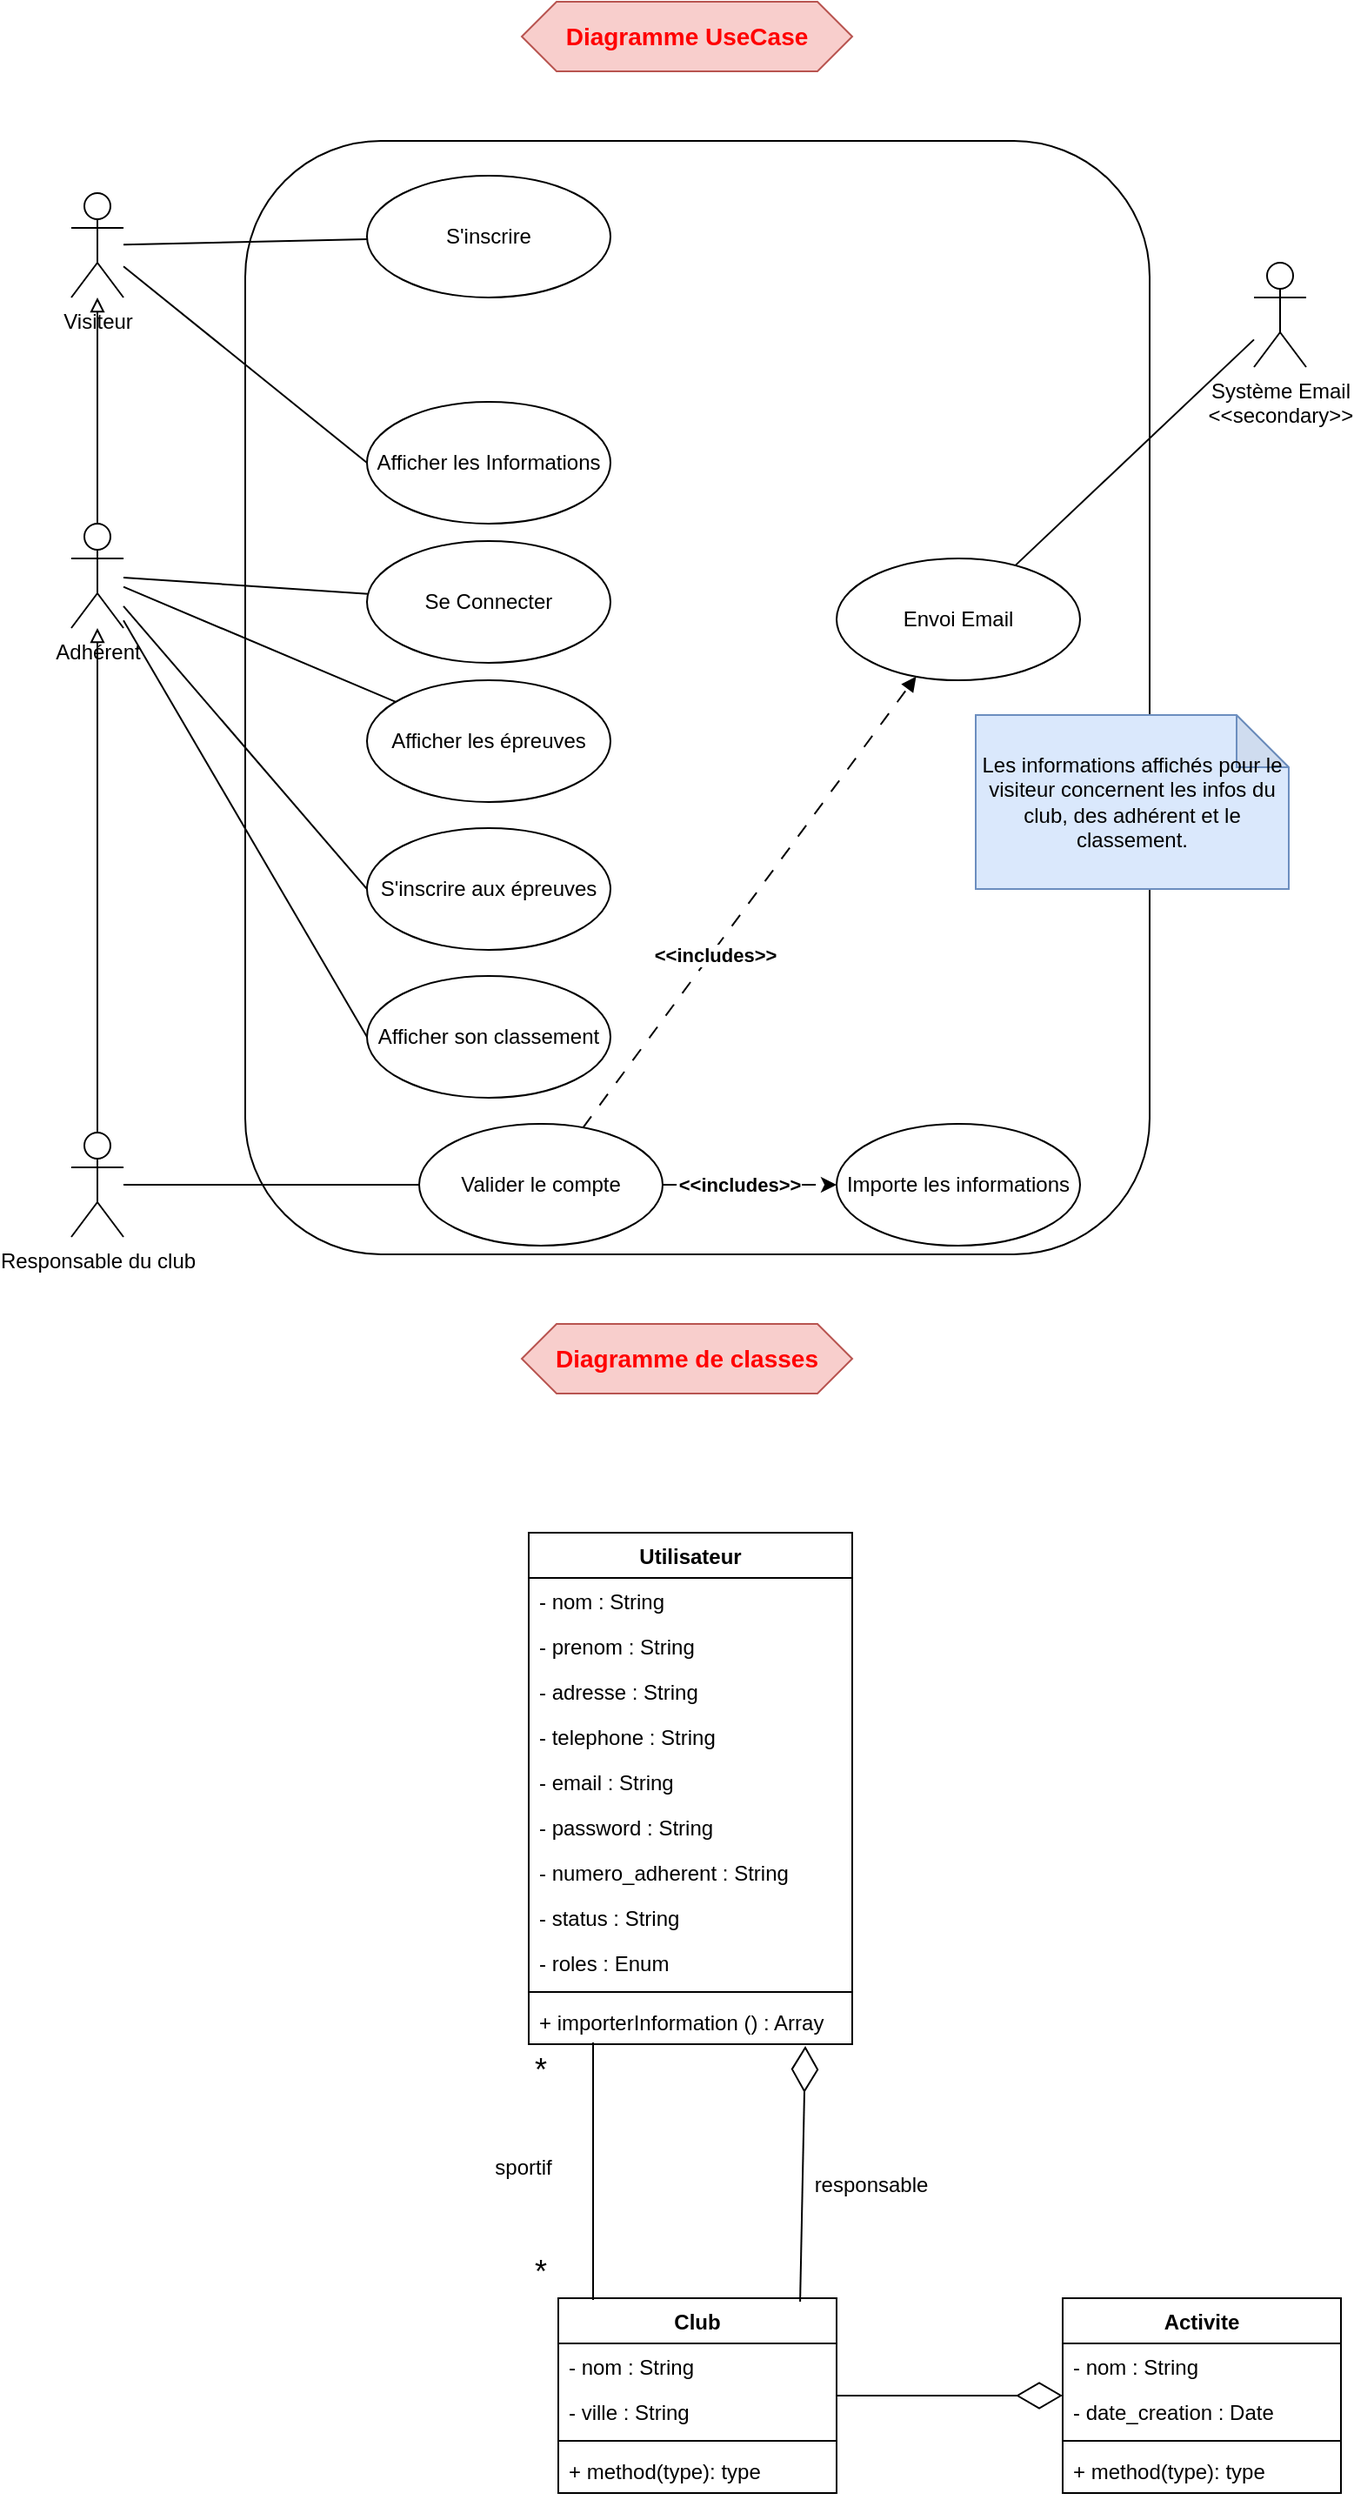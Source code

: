<mxfile version="27.0.6">
  <diagram name="Page-1" id="lgjtmHra_G9_UdKhoM6j">
    <mxGraphModel dx="898" dy="750" grid="1" gridSize="10" guides="1" tooltips="1" connect="1" arrows="1" fold="1" page="1" pageScale="1" pageWidth="827" pageHeight="1169" math="0" shadow="0">
      <root>
        <mxCell id="0" />
        <mxCell id="1" parent="0" />
        <mxCell id="l16jiaLs2Fedwq6WprEs-1" value="&lt;font style=&quot;color: light-dark(rgb(255, 0, 0), rgb(237, 237, 237)); font-size: 14px;&quot;&gt;&lt;b style=&quot;&quot;&gt;Diagramme UseCase&lt;/b&gt;&lt;/font&gt;" style="shape=hexagon;perimeter=hexagonPerimeter2;whiteSpace=wrap;html=1;fixedSize=1;fillColor=#f8cecc;strokeColor=#b85450;" parent="1" vertex="1">
          <mxGeometry x="319" y="40" width="190" height="40" as="geometry" />
        </mxCell>
        <mxCell id="l16jiaLs2Fedwq6WprEs-2" value="" style="rounded=1;whiteSpace=wrap;html=1;" parent="1" vertex="1">
          <mxGeometry x="160" y="120" width="520" height="640" as="geometry" />
        </mxCell>
        <mxCell id="l16jiaLs2Fedwq6WprEs-3" value="&lt;font style=&quot;color: light-dark(rgb(255, 0, 0), rgb(237, 237, 237)); font-size: 14px;&quot;&gt;&lt;b style=&quot;&quot;&gt;Diagramme de classes&lt;/b&gt;&lt;/font&gt;" style="shape=hexagon;perimeter=hexagonPerimeter2;whiteSpace=wrap;html=1;fixedSize=1;fillColor=#f8cecc;strokeColor=#b85450;" parent="1" vertex="1">
          <mxGeometry x="319" y="800" width="190" height="40" as="geometry" />
        </mxCell>
        <mxCell id="l16jiaLs2Fedwq6WprEs-11" style="rounded=0;orthogonalLoop=1;jettySize=auto;html=1;endArrow=none;startFill=0;" parent="1" source="l16jiaLs2Fedwq6WprEs-4" target="l16jiaLs2Fedwq6WprEs-10" edge="1">
          <mxGeometry relative="1" as="geometry" />
        </mxCell>
        <mxCell id="GCaa3MGDiSqKgNDiBNko-12" style="rounded=0;orthogonalLoop=1;jettySize=auto;html=1;endArrow=none;startFill=0;entryX=0;entryY=0.5;entryDx=0;entryDy=0;" parent="1" source="l16jiaLs2Fedwq6WprEs-4" target="GCaa3MGDiSqKgNDiBNko-10" edge="1">
          <mxGeometry relative="1" as="geometry" />
        </mxCell>
        <mxCell id="l16jiaLs2Fedwq6WprEs-4" value="Visiteur" style="shape=umlActor;verticalLabelPosition=bottom;verticalAlign=top;html=1;outlineConnect=0;" parent="1" vertex="1">
          <mxGeometry x="60" y="150" width="30" height="60" as="geometry" />
        </mxCell>
        <mxCell id="l16jiaLs2Fedwq6WprEs-7" style="edgeStyle=orthogonalEdgeStyle;rounded=0;orthogonalLoop=1;jettySize=auto;html=1;endArrow=block;endFill=0;" parent="1" source="l16jiaLs2Fedwq6WprEs-5" target="l16jiaLs2Fedwq6WprEs-4" edge="1">
          <mxGeometry relative="1" as="geometry" />
        </mxCell>
        <mxCell id="GCaa3MGDiSqKgNDiBNko-4" style="rounded=0;orthogonalLoop=1;jettySize=auto;html=1;endArrow=none;startFill=0;" parent="1" source="l16jiaLs2Fedwq6WprEs-5" target="GCaa3MGDiSqKgNDiBNko-3" edge="1">
          <mxGeometry relative="1" as="geometry" />
        </mxCell>
        <mxCell id="GCaa3MGDiSqKgNDiBNko-7" style="rounded=0;orthogonalLoop=1;jettySize=auto;html=1;endArrow=none;startFill=0;" parent="1" source="l16jiaLs2Fedwq6WprEs-5" target="GCaa3MGDiSqKgNDiBNko-6" edge="1">
          <mxGeometry relative="1" as="geometry" />
        </mxCell>
        <mxCell id="GCaa3MGDiSqKgNDiBNko-8" style="rounded=0;orthogonalLoop=1;jettySize=auto;html=1;entryX=0;entryY=0.5;entryDx=0;entryDy=0;endArrow=none;startFill=0;" parent="1" source="l16jiaLs2Fedwq6WprEs-5" target="GCaa3MGDiSqKgNDiBNko-1" edge="1">
          <mxGeometry relative="1" as="geometry" />
        </mxCell>
        <mxCell id="GCaa3MGDiSqKgNDiBNko-9" style="rounded=0;orthogonalLoop=1;jettySize=auto;html=1;endArrow=none;startFill=0;entryX=0;entryY=0.5;entryDx=0;entryDy=0;" parent="1" source="l16jiaLs2Fedwq6WprEs-5" target="GCaa3MGDiSqKgNDiBNko-5" edge="1">
          <mxGeometry relative="1" as="geometry" />
        </mxCell>
        <mxCell id="l16jiaLs2Fedwq6WprEs-5" value="Adhérent" style="shape=umlActor;verticalLabelPosition=bottom;verticalAlign=top;html=1;outlineConnect=0;" parent="1" vertex="1">
          <mxGeometry x="60" y="340" width="30" height="60" as="geometry" />
        </mxCell>
        <mxCell id="l16jiaLs2Fedwq6WprEs-8" style="edgeStyle=orthogonalEdgeStyle;rounded=0;orthogonalLoop=1;jettySize=auto;html=1;endArrow=block;endFill=0;" parent="1" source="l16jiaLs2Fedwq6WprEs-6" target="l16jiaLs2Fedwq6WprEs-5" edge="1">
          <mxGeometry relative="1" as="geometry" />
        </mxCell>
        <mxCell id="l16jiaLs2Fedwq6WprEs-15" style="rounded=0;orthogonalLoop=1;jettySize=auto;html=1;endArrow=none;endFill=1;startFill=0;" parent="1" source="l16jiaLs2Fedwq6WprEs-6" target="l16jiaLs2Fedwq6WprEs-12" edge="1">
          <mxGeometry relative="1" as="geometry" />
        </mxCell>
        <mxCell id="l16jiaLs2Fedwq6WprEs-6" value="Responsable du club" style="shape=umlActor;verticalLabelPosition=bottom;verticalAlign=top;html=1;outlineConnect=0;" parent="1" vertex="1">
          <mxGeometry x="60" y="690" width="30" height="60" as="geometry" />
        </mxCell>
        <mxCell id="l16jiaLs2Fedwq6WprEs-19" style="rounded=0;orthogonalLoop=1;jettySize=auto;html=1;endArrow=none;startFill=0;" parent="1" source="l16jiaLs2Fedwq6WprEs-9" target="l16jiaLs2Fedwq6WprEs-16" edge="1">
          <mxGeometry relative="1" as="geometry" />
        </mxCell>
        <mxCell id="l16jiaLs2Fedwq6WprEs-9" value="Système Email&lt;div&gt;&amp;lt;&amp;lt;secondary&amp;gt;&amp;gt;&lt;/div&gt;" style="shape=umlActor;verticalLabelPosition=bottom;verticalAlign=top;html=1;outlineConnect=0;" parent="1" vertex="1">
          <mxGeometry x="740" y="190" width="30" height="60" as="geometry" />
        </mxCell>
        <mxCell id="l16jiaLs2Fedwq6WprEs-10" value="S&#39;inscrire" style="ellipse;whiteSpace=wrap;html=1;" parent="1" vertex="1">
          <mxGeometry x="230" y="140" width="140" height="70" as="geometry" />
        </mxCell>
        <mxCell id="l16jiaLs2Fedwq6WprEs-17" style="rounded=0;orthogonalLoop=1;jettySize=auto;html=1;endArrow=block;endFill=1;dashed=1;dashPattern=8 8;" parent="1" source="l16jiaLs2Fedwq6WprEs-12" target="l16jiaLs2Fedwq6WprEs-16" edge="1">
          <mxGeometry relative="1" as="geometry" />
        </mxCell>
        <mxCell id="l16jiaLs2Fedwq6WprEs-18" value="&lt;b&gt;&amp;lt;&amp;lt;includes&amp;gt;&amp;gt;&lt;/b&gt;" style="edgeLabel;html=1;align=center;verticalAlign=middle;resizable=0;points=[];" parent="l16jiaLs2Fedwq6WprEs-17" vertex="1" connectable="0">
          <mxGeometry x="-0.224" y="-2" relative="1" as="geometry">
            <mxPoint as="offset" />
          </mxGeometry>
        </mxCell>
        <mxCell id="GCaa3MGDiSqKgNDiBNko-16" style="edgeStyle=orthogonalEdgeStyle;rounded=0;orthogonalLoop=1;jettySize=auto;html=1;endArrow=classic;endFill=1;dashed=1;dashPattern=8 8;" parent="1" source="l16jiaLs2Fedwq6WprEs-12" target="GCaa3MGDiSqKgNDiBNko-15" edge="1">
          <mxGeometry relative="1" as="geometry" />
        </mxCell>
        <mxCell id="GCaa3MGDiSqKgNDiBNko-17" value="&lt;b&gt;&amp;lt;&amp;lt;includes&amp;gt;&amp;gt;&lt;/b&gt;" style="edgeLabel;html=1;align=center;verticalAlign=middle;resizable=0;points=[];" parent="GCaa3MGDiSqKgNDiBNko-16" vertex="1" connectable="0">
          <mxGeometry x="-0.12" relative="1" as="geometry">
            <mxPoint as="offset" />
          </mxGeometry>
        </mxCell>
        <mxCell id="l16jiaLs2Fedwq6WprEs-12" value="Valider le compte" style="ellipse;whiteSpace=wrap;html=1;" parent="1" vertex="1">
          <mxGeometry x="260" y="685" width="140" height="70" as="geometry" />
        </mxCell>
        <mxCell id="l16jiaLs2Fedwq6WprEs-16" value="Envoi Email" style="ellipse;whiteSpace=wrap;html=1;" parent="1" vertex="1">
          <mxGeometry x="500" y="360" width="140" height="70" as="geometry" />
        </mxCell>
        <mxCell id="GCaa3MGDiSqKgNDiBNko-1" value="Afficher son classement" style="ellipse;whiteSpace=wrap;html=1;" parent="1" vertex="1">
          <mxGeometry x="230" y="600" width="140" height="70" as="geometry" />
        </mxCell>
        <mxCell id="GCaa3MGDiSqKgNDiBNko-3" value="Se Connecter" style="ellipse;whiteSpace=wrap;html=1;" parent="1" vertex="1">
          <mxGeometry x="230" y="350" width="140" height="70" as="geometry" />
        </mxCell>
        <mxCell id="GCaa3MGDiSqKgNDiBNko-5" value="S&#39;inscrire aux épreuves" style="ellipse;whiteSpace=wrap;html=1;" parent="1" vertex="1">
          <mxGeometry x="230" y="515" width="140" height="70" as="geometry" />
        </mxCell>
        <mxCell id="GCaa3MGDiSqKgNDiBNko-6" value="Afficher les épreuves" style="ellipse;whiteSpace=wrap;html=1;" parent="1" vertex="1">
          <mxGeometry x="230" y="430" width="140" height="70" as="geometry" />
        </mxCell>
        <mxCell id="GCaa3MGDiSqKgNDiBNko-10" value="Afficher les Informations" style="ellipse;whiteSpace=wrap;html=1;" parent="1" vertex="1">
          <mxGeometry x="230" y="270" width="140" height="70" as="geometry" />
        </mxCell>
        <mxCell id="GCaa3MGDiSqKgNDiBNko-13" value="Les informations affichés pour le visiteur concernent les infos du club, des adhérent et le classement." style="shape=note;whiteSpace=wrap;html=1;backgroundOutline=1;darkOpacity=0.05;fillColor=#dae8fc;strokeColor=#6c8ebf;" parent="1" vertex="1">
          <mxGeometry x="580" y="450" width="180" height="100" as="geometry" />
        </mxCell>
        <mxCell id="GCaa3MGDiSqKgNDiBNko-15" value="Importe les informations" style="ellipse;whiteSpace=wrap;html=1;" parent="1" vertex="1">
          <mxGeometry x="500" y="685" width="140" height="70" as="geometry" />
        </mxCell>
        <mxCell id="ndPLPD90JA1rtv7AMpqJ-1" value="Utilisateur" style="swimlane;fontStyle=1;align=center;verticalAlign=top;childLayout=stackLayout;horizontal=1;startSize=26;horizontalStack=0;resizeParent=1;resizeParentMax=0;resizeLast=0;collapsible=1;marginBottom=0;whiteSpace=wrap;html=1;" vertex="1" parent="1">
          <mxGeometry x="323" y="920" width="186" height="294" as="geometry" />
        </mxCell>
        <mxCell id="ndPLPD90JA1rtv7AMpqJ-2" value="- nom : String" style="text;strokeColor=none;fillColor=none;align=left;verticalAlign=top;spacingLeft=4;spacingRight=4;overflow=hidden;rotatable=0;points=[[0,0.5],[1,0.5]];portConstraint=eastwest;whiteSpace=wrap;html=1;" vertex="1" parent="ndPLPD90JA1rtv7AMpqJ-1">
          <mxGeometry y="26" width="186" height="26" as="geometry" />
        </mxCell>
        <mxCell id="ndPLPD90JA1rtv7AMpqJ-8" value="- prenom : String" style="text;strokeColor=none;fillColor=none;align=left;verticalAlign=top;spacingLeft=4;spacingRight=4;overflow=hidden;rotatable=0;points=[[0,0.5],[1,0.5]];portConstraint=eastwest;whiteSpace=wrap;html=1;" vertex="1" parent="ndPLPD90JA1rtv7AMpqJ-1">
          <mxGeometry y="52" width="186" height="26" as="geometry" />
        </mxCell>
        <mxCell id="ndPLPD90JA1rtv7AMpqJ-11" value="- adresse : String" style="text;strokeColor=none;fillColor=none;align=left;verticalAlign=top;spacingLeft=4;spacingRight=4;overflow=hidden;rotatable=0;points=[[0,0.5],[1,0.5]];portConstraint=eastwest;whiteSpace=wrap;html=1;" vertex="1" parent="ndPLPD90JA1rtv7AMpqJ-1">
          <mxGeometry y="78" width="186" height="26" as="geometry" />
        </mxCell>
        <mxCell id="ndPLPD90JA1rtv7AMpqJ-12" value="- telephone : String" style="text;strokeColor=none;fillColor=none;align=left;verticalAlign=top;spacingLeft=4;spacingRight=4;overflow=hidden;rotatable=0;points=[[0,0.5],[1,0.5]];portConstraint=eastwest;whiteSpace=wrap;html=1;" vertex="1" parent="ndPLPD90JA1rtv7AMpqJ-1">
          <mxGeometry y="104" width="186" height="26" as="geometry" />
        </mxCell>
        <mxCell id="ndPLPD90JA1rtv7AMpqJ-7" value="- email : String" style="text;strokeColor=none;fillColor=none;align=left;verticalAlign=top;spacingLeft=4;spacingRight=4;overflow=hidden;rotatable=0;points=[[0,0.5],[1,0.5]];portConstraint=eastwest;whiteSpace=wrap;html=1;" vertex="1" parent="ndPLPD90JA1rtv7AMpqJ-1">
          <mxGeometry y="130" width="186" height="26" as="geometry" />
        </mxCell>
        <mxCell id="ndPLPD90JA1rtv7AMpqJ-6" value="- password : String" style="text;strokeColor=none;fillColor=none;align=left;verticalAlign=top;spacingLeft=4;spacingRight=4;overflow=hidden;rotatable=0;points=[[0,0.5],[1,0.5]];portConstraint=eastwest;whiteSpace=wrap;html=1;" vertex="1" parent="ndPLPD90JA1rtv7AMpqJ-1">
          <mxGeometry y="156" width="186" height="26" as="geometry" />
        </mxCell>
        <mxCell id="ndPLPD90JA1rtv7AMpqJ-5" value="- numero_adherent : String" style="text;strokeColor=none;fillColor=none;align=left;verticalAlign=top;spacingLeft=4;spacingRight=4;overflow=hidden;rotatable=0;points=[[0,0.5],[1,0.5]];portConstraint=eastwest;whiteSpace=wrap;html=1;" vertex="1" parent="ndPLPD90JA1rtv7AMpqJ-1">
          <mxGeometry y="182" width="186" height="26" as="geometry" />
        </mxCell>
        <mxCell id="ndPLPD90JA1rtv7AMpqJ-9" value="- status : String" style="text;strokeColor=none;fillColor=none;align=left;verticalAlign=top;spacingLeft=4;spacingRight=4;overflow=hidden;rotatable=0;points=[[0,0.5],[1,0.5]];portConstraint=eastwest;whiteSpace=wrap;html=1;" vertex="1" parent="ndPLPD90JA1rtv7AMpqJ-1">
          <mxGeometry y="208" width="186" height="26" as="geometry" />
        </mxCell>
        <mxCell id="ndPLPD90JA1rtv7AMpqJ-10" value="- roles : Enum" style="text;strokeColor=none;fillColor=none;align=left;verticalAlign=top;spacingLeft=4;spacingRight=4;overflow=hidden;rotatable=0;points=[[0,0.5],[1,0.5]];portConstraint=eastwest;whiteSpace=wrap;html=1;" vertex="1" parent="ndPLPD90JA1rtv7AMpqJ-1">
          <mxGeometry y="234" width="186" height="26" as="geometry" />
        </mxCell>
        <mxCell id="ndPLPD90JA1rtv7AMpqJ-3" value="" style="line;strokeWidth=1;fillColor=none;align=left;verticalAlign=middle;spacingTop=-1;spacingLeft=3;spacingRight=3;rotatable=0;labelPosition=right;points=[];portConstraint=eastwest;strokeColor=inherit;" vertex="1" parent="ndPLPD90JA1rtv7AMpqJ-1">
          <mxGeometry y="260" width="186" height="8" as="geometry" />
        </mxCell>
        <mxCell id="ndPLPD90JA1rtv7AMpqJ-4" value="+ importerInformation () : Array" style="text;strokeColor=none;fillColor=none;align=left;verticalAlign=top;spacingLeft=4;spacingRight=4;overflow=hidden;rotatable=0;points=[[0,0.5],[1,0.5]];portConstraint=eastwest;whiteSpace=wrap;html=1;" vertex="1" parent="ndPLPD90JA1rtv7AMpqJ-1">
          <mxGeometry y="268" width="186" height="26" as="geometry" />
        </mxCell>
        <mxCell id="ndPLPD90JA1rtv7AMpqJ-13" value="Club" style="swimlane;fontStyle=1;align=center;verticalAlign=top;childLayout=stackLayout;horizontal=1;startSize=26;horizontalStack=0;resizeParent=1;resizeParentMax=0;resizeLast=0;collapsible=1;marginBottom=0;whiteSpace=wrap;html=1;" vertex="1" parent="1">
          <mxGeometry x="340" y="1360" width="160" height="112" as="geometry" />
        </mxCell>
        <mxCell id="ndPLPD90JA1rtv7AMpqJ-14" value="- nom : String" style="text;strokeColor=none;fillColor=none;align=left;verticalAlign=top;spacingLeft=4;spacingRight=4;overflow=hidden;rotatable=0;points=[[0,0.5],[1,0.5]];portConstraint=eastwest;whiteSpace=wrap;html=1;" vertex="1" parent="ndPLPD90JA1rtv7AMpqJ-13">
          <mxGeometry y="26" width="160" height="26" as="geometry" />
        </mxCell>
        <mxCell id="ndPLPD90JA1rtv7AMpqJ-17" value="- ville : String" style="text;strokeColor=none;fillColor=none;align=left;verticalAlign=top;spacingLeft=4;spacingRight=4;overflow=hidden;rotatable=0;points=[[0,0.5],[1,0.5]];portConstraint=eastwest;whiteSpace=wrap;html=1;" vertex="1" parent="ndPLPD90JA1rtv7AMpqJ-13">
          <mxGeometry y="52" width="160" height="26" as="geometry" />
        </mxCell>
        <mxCell id="ndPLPD90JA1rtv7AMpqJ-15" value="" style="line;strokeWidth=1;fillColor=none;align=left;verticalAlign=middle;spacingTop=-1;spacingLeft=3;spacingRight=3;rotatable=0;labelPosition=right;points=[];portConstraint=eastwest;strokeColor=inherit;" vertex="1" parent="ndPLPD90JA1rtv7AMpqJ-13">
          <mxGeometry y="78" width="160" height="8" as="geometry" />
        </mxCell>
        <mxCell id="ndPLPD90JA1rtv7AMpqJ-16" value="+ method(type): type" style="text;strokeColor=none;fillColor=none;align=left;verticalAlign=top;spacingLeft=4;spacingRight=4;overflow=hidden;rotatable=0;points=[[0,0.5],[1,0.5]];portConstraint=eastwest;whiteSpace=wrap;html=1;" vertex="1" parent="ndPLPD90JA1rtv7AMpqJ-13">
          <mxGeometry y="86" width="160" height="26" as="geometry" />
        </mxCell>
        <mxCell id="ndPLPD90JA1rtv7AMpqJ-18" value="Activite" style="swimlane;fontStyle=1;align=center;verticalAlign=top;childLayout=stackLayout;horizontal=1;startSize=26;horizontalStack=0;resizeParent=1;resizeParentMax=0;resizeLast=0;collapsible=1;marginBottom=0;whiteSpace=wrap;html=1;" vertex="1" parent="1">
          <mxGeometry x="630" y="1360" width="160" height="112" as="geometry" />
        </mxCell>
        <mxCell id="ndPLPD90JA1rtv7AMpqJ-19" value="- nom : String" style="text;strokeColor=none;fillColor=none;align=left;verticalAlign=top;spacingLeft=4;spacingRight=4;overflow=hidden;rotatable=0;points=[[0,0.5],[1,0.5]];portConstraint=eastwest;whiteSpace=wrap;html=1;" vertex="1" parent="ndPLPD90JA1rtv7AMpqJ-18">
          <mxGeometry y="26" width="160" height="26" as="geometry" />
        </mxCell>
        <mxCell id="ndPLPD90JA1rtv7AMpqJ-22" value="- date_creation : Date" style="text;strokeColor=none;fillColor=none;align=left;verticalAlign=top;spacingLeft=4;spacingRight=4;overflow=hidden;rotatable=0;points=[[0,0.5],[1,0.5]];portConstraint=eastwest;whiteSpace=wrap;html=1;" vertex="1" parent="ndPLPD90JA1rtv7AMpqJ-18">
          <mxGeometry y="52" width="160" height="26" as="geometry" />
        </mxCell>
        <mxCell id="ndPLPD90JA1rtv7AMpqJ-20" value="" style="line;strokeWidth=1;fillColor=none;align=left;verticalAlign=middle;spacingTop=-1;spacingLeft=3;spacingRight=3;rotatable=0;labelPosition=right;points=[];portConstraint=eastwest;strokeColor=inherit;" vertex="1" parent="ndPLPD90JA1rtv7AMpqJ-18">
          <mxGeometry y="78" width="160" height="8" as="geometry" />
        </mxCell>
        <mxCell id="ndPLPD90JA1rtv7AMpqJ-21" value="+ method(type): type" style="text;strokeColor=none;fillColor=none;align=left;verticalAlign=top;spacingLeft=4;spacingRight=4;overflow=hidden;rotatable=0;points=[[0,0.5],[1,0.5]];portConstraint=eastwest;whiteSpace=wrap;html=1;" vertex="1" parent="ndPLPD90JA1rtv7AMpqJ-18">
          <mxGeometry y="86" width="160" height="26" as="geometry" />
        </mxCell>
        <mxCell id="ndPLPD90JA1rtv7AMpqJ-23" value="" style="endArrow=diamondThin;endFill=0;endSize=24;html=1;rounded=0;" edge="1" parent="1" source="ndPLPD90JA1rtv7AMpqJ-13" target="ndPLPD90JA1rtv7AMpqJ-18">
          <mxGeometry width="160" relative="1" as="geometry">
            <mxPoint x="330" y="1290" as="sourcePoint" />
            <mxPoint x="490" y="1290" as="targetPoint" />
          </mxGeometry>
        </mxCell>
        <mxCell id="ndPLPD90JA1rtv7AMpqJ-25" style="rounded=0;orthogonalLoop=1;jettySize=auto;html=1;entryX=0.125;entryY=0.009;entryDx=0;entryDy=0;entryPerimeter=0;endArrow=none;startFill=0;exitX=0.199;exitY=0.962;exitDx=0;exitDy=0;exitPerimeter=0;" edge="1" parent="1" source="ndPLPD90JA1rtv7AMpqJ-4" target="ndPLPD90JA1rtv7AMpqJ-13">
          <mxGeometry relative="1" as="geometry" />
        </mxCell>
        <mxCell id="ndPLPD90JA1rtv7AMpqJ-26" value="responsable" style="text;html=1;align=center;verticalAlign=middle;whiteSpace=wrap;rounded=0;" vertex="1" parent="1">
          <mxGeometry x="490" y="1280" width="60" height="30" as="geometry" />
        </mxCell>
        <mxCell id="ndPLPD90JA1rtv7AMpqJ-27" value="" style="endArrow=diamondThin;endFill=0;endSize=24;html=1;rounded=0;exitX=0.869;exitY=0.018;exitDx=0;exitDy=0;exitPerimeter=0;entryX=0.855;entryY=1.038;entryDx=0;entryDy=0;entryPerimeter=0;" edge="1" parent="1" source="ndPLPD90JA1rtv7AMpqJ-13" target="ndPLPD90JA1rtv7AMpqJ-4">
          <mxGeometry width="160" relative="1" as="geometry">
            <mxPoint x="590" y="1240" as="sourcePoint" />
            <mxPoint x="720" y="1240" as="targetPoint" />
          </mxGeometry>
        </mxCell>
        <mxCell id="ndPLPD90JA1rtv7AMpqJ-28" value="sportif" style="text;html=1;align=center;verticalAlign=middle;whiteSpace=wrap;rounded=0;" vertex="1" parent="1">
          <mxGeometry x="290" y="1270" width="60" height="30" as="geometry" />
        </mxCell>
        <mxCell id="ndPLPD90JA1rtv7AMpqJ-29" value="&lt;font style=&quot;font-size: 18px;&quot;&gt;*&lt;/font&gt;" style="text;html=1;align=center;verticalAlign=middle;whiteSpace=wrap;rounded=0;" vertex="1" parent="1">
          <mxGeometry x="300" y="1330" width="60" height="30" as="geometry" />
        </mxCell>
        <mxCell id="ndPLPD90JA1rtv7AMpqJ-30" value="&lt;font style=&quot;font-size: 18px;&quot;&gt;*&lt;/font&gt;" style="text;html=1;align=center;verticalAlign=middle;whiteSpace=wrap;rounded=0;" vertex="1" parent="1">
          <mxGeometry x="300" y="1214" width="60" height="30" as="geometry" />
        </mxCell>
      </root>
    </mxGraphModel>
  </diagram>
</mxfile>
